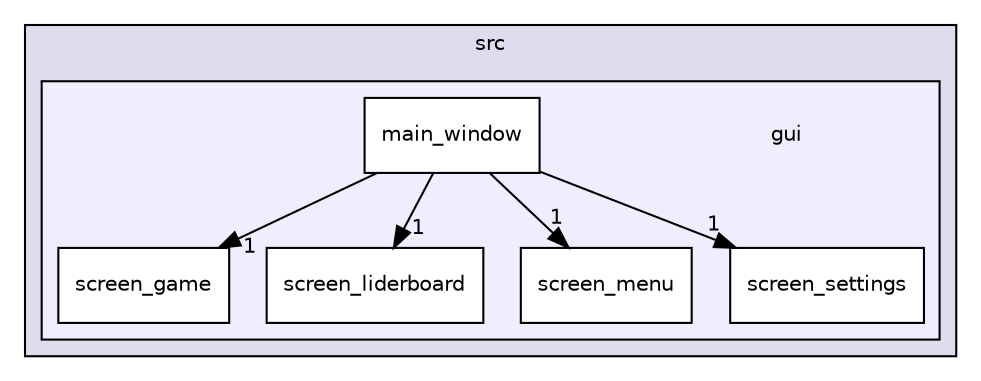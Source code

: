 digraph "src/gui" {
  bgcolor=transparent;
  compound=true
  node [ fontsize="10", fontname="Helvetica"];
  edge [ labelfontsize="10", labelfontname="Helvetica"];
  subgraph clusterdir_68267d1309a1af8e8297ef4c3efbcdba {
    graph [ bgcolor="#ddddee", pencolor="black", label="src" fontname="Helvetica", fontsize="10", URL="dir_68267d1309a1af8e8297ef4c3efbcdba.html"]
  subgraph clusterdir_99d0482cf009f9d97a0877749b817f19 {
    graph [ bgcolor="#eeeeff", pencolor="black", label="" URL="dir_99d0482cf009f9d97a0877749b817f19.html"];
    dir_99d0482cf009f9d97a0877749b817f19 [shape=plaintext label="gui"];
  dir_526a302981cdfb4f6ac4e897a95db68c [shape=box label="main_window" fillcolor="white" style="filled" URL="dir_526a302981cdfb4f6ac4e897a95db68c.html"];
  dir_fb8050bda4c87c840ba27990901cbe0c [shape=box label="screen_game" fillcolor="white" style="filled" URL="dir_fb8050bda4c87c840ba27990901cbe0c.html"];
  dir_68c39c25abf8756328ad027d71a080e4 [shape=box label="screen_liderboard" fillcolor="white" style="filled" URL="dir_68c39c25abf8756328ad027d71a080e4.html"];
  dir_444ecdc342978a478522442bccbecc46 [shape=box label="screen_menu" fillcolor="white" style="filled" URL="dir_444ecdc342978a478522442bccbecc46.html"];
  dir_0ca362c5a2d8fdaec9858d1a5cb7ef54 [shape=box label="screen_settings" fillcolor="white" style="filled" URL="dir_0ca362c5a2d8fdaec9858d1a5cb7ef54.html"];
  }
  }
  dir_526a302981cdfb4f6ac4e897a95db68c->dir_0ca362c5a2d8fdaec9858d1a5cb7ef54 [headlabel="1", labeldistance=1.5 headhref="dir_000002_000006.html"];
  dir_526a302981cdfb4f6ac4e897a95db68c->dir_444ecdc342978a478522442bccbecc46 [headlabel="1", labeldistance=1.5 headhref="dir_000002_000005.html"];
  dir_526a302981cdfb4f6ac4e897a95db68c->dir_68c39c25abf8756328ad027d71a080e4 [headlabel="1", labeldistance=1.5 headhref="dir_000002_000004.html"];
  dir_526a302981cdfb4f6ac4e897a95db68c->dir_fb8050bda4c87c840ba27990901cbe0c [headlabel="1", labeldistance=1.5 headhref="dir_000002_000003.html"];
}
